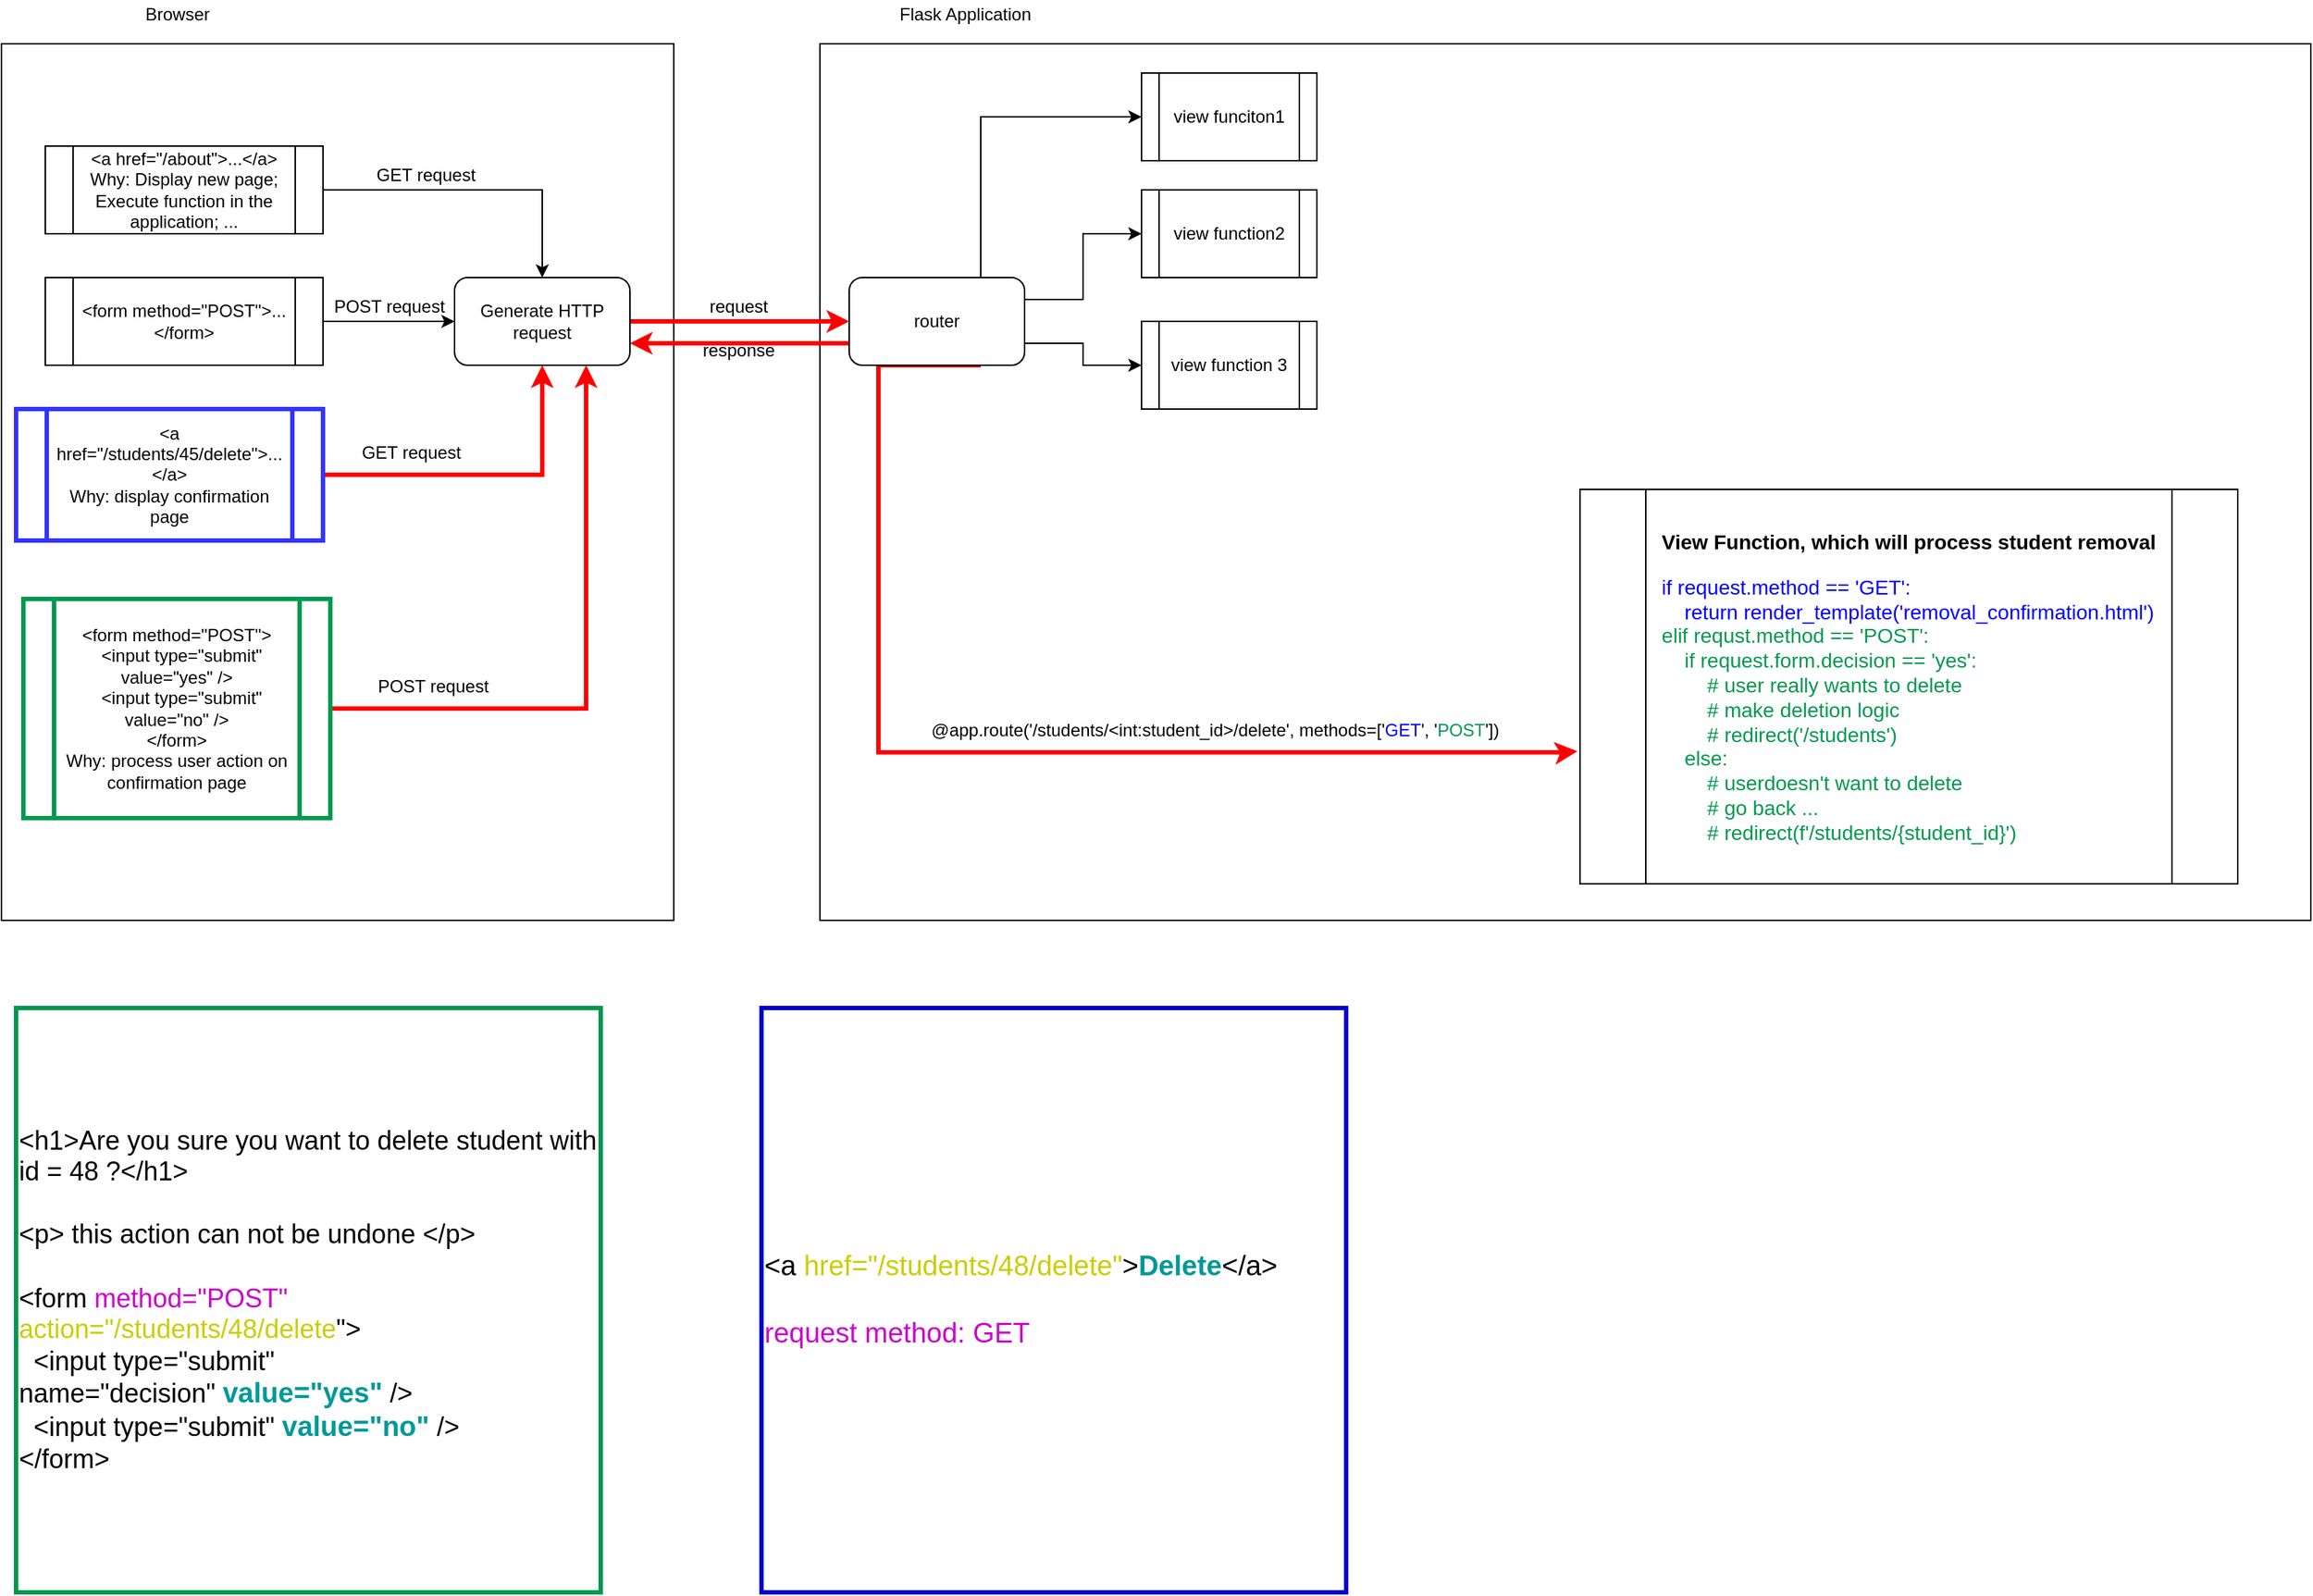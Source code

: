 <mxfile version="12.9.11" type="device"><diagram id="TH5UKGbnKLAg1pAKO-ru" name="Page-1"><mxGraphModel dx="3030" dy="1038" grid="1" gridSize="10" guides="1" tooltips="1" connect="1" arrows="1" fold="1" page="1" pageScale="1" pageWidth="827" pageHeight="1169" math="0" shadow="0"><root><mxCell id="0"/><mxCell id="1" parent="0"/><mxCell id="DN4cxAJi9H36DUjyTNgO-1" value="" style="rounded=0;whiteSpace=wrap;html=1;" vertex="1" parent="1"><mxGeometry x="370" y="170" width="1020" height="600" as="geometry"/></mxCell><mxCell id="DN4cxAJi9H36DUjyTNgO-2" value="" style="rounded=0;whiteSpace=wrap;html=1;" vertex="1" parent="1"><mxGeometry x="-190" y="170" width="460" height="600" as="geometry"/></mxCell><mxCell id="DN4cxAJi9H36DUjyTNgO-3" value="Browser" style="text;html=1;align=center;verticalAlign=middle;resizable=0;points=[];autosize=1;" vertex="1" parent="1"><mxGeometry x="-100" y="140" width="60" height="20" as="geometry"/></mxCell><mxCell id="DN4cxAJi9H36DUjyTNgO-4" value="Flask Application&lt;br&gt;" style="text;html=1;align=center;verticalAlign=middle;resizable=0;points=[];autosize=1;" vertex="1" parent="1"><mxGeometry x="414" y="140" width="110" height="20" as="geometry"/></mxCell><mxCell id="DN4cxAJi9H36DUjyTNgO-13" style="edgeStyle=orthogonalEdgeStyle;rounded=0;orthogonalLoop=1;jettySize=auto;html=1;exitX=0.75;exitY=0;exitDx=0;exitDy=0;entryX=0;entryY=0.5;entryDx=0;entryDy=0;" edge="1" parent="1" source="DN4cxAJi9H36DUjyTNgO-5" target="DN4cxAJi9H36DUjyTNgO-6"><mxGeometry relative="1" as="geometry"/></mxCell><mxCell id="DN4cxAJi9H36DUjyTNgO-14" style="edgeStyle=orthogonalEdgeStyle;rounded=0;orthogonalLoop=1;jettySize=auto;html=1;exitX=1;exitY=0.25;exitDx=0;exitDy=0;entryX=0;entryY=0.5;entryDx=0;entryDy=0;" edge="1" parent="1" source="DN4cxAJi9H36DUjyTNgO-5" target="DN4cxAJi9H36DUjyTNgO-7"><mxGeometry relative="1" as="geometry"/></mxCell><mxCell id="DN4cxAJi9H36DUjyTNgO-15" style="edgeStyle=orthogonalEdgeStyle;rounded=0;orthogonalLoop=1;jettySize=auto;html=1;exitX=1;exitY=0.75;exitDx=0;exitDy=0;" edge="1" parent="1" source="DN4cxAJi9H36DUjyTNgO-5" target="DN4cxAJi9H36DUjyTNgO-8"><mxGeometry relative="1" as="geometry"/></mxCell><mxCell id="DN4cxAJi9H36DUjyTNgO-16" style="edgeStyle=orthogonalEdgeStyle;rounded=0;orthogonalLoop=1;jettySize=auto;html=1;exitX=0.75;exitY=1;exitDx=0;exitDy=0;entryX=-0.004;entryY=0.664;entryDx=0;entryDy=0;entryPerimeter=0;strokeColor=#FF0000;strokeWidth=3;" edge="1" parent="1" source="DN4cxAJi9H36DUjyTNgO-5" target="DN4cxAJi9H36DUjyTNgO-9"><mxGeometry relative="1" as="geometry"><Array as="points"><mxPoint x="410" y="390"/><mxPoint x="410" y="655"/><mxPoint x="880" y="655"/><mxPoint x="880" y="654"/></Array></mxGeometry></mxCell><mxCell id="DN4cxAJi9H36DUjyTNgO-41" style="edgeStyle=orthogonalEdgeStyle;rounded=0;orthogonalLoop=1;jettySize=auto;html=1;exitX=0;exitY=0.75;exitDx=0;exitDy=0;entryX=1;entryY=0.75;entryDx=0;entryDy=0;strokeColor=#FF0000;strokeWidth=3;" edge="1" parent="1" source="DN4cxAJi9H36DUjyTNgO-5" target="DN4cxAJi9H36DUjyTNgO-18"><mxGeometry relative="1" as="geometry"/></mxCell><mxCell id="DN4cxAJi9H36DUjyTNgO-5" value="router" style="rounded=1;whiteSpace=wrap;html=1;" vertex="1" parent="1"><mxGeometry x="390" y="330" width="120" height="60" as="geometry"/></mxCell><mxCell id="DN4cxAJi9H36DUjyTNgO-6" value="view funciton1" style="shape=process;whiteSpace=wrap;html=1;backgroundOutline=1;" vertex="1" parent="1"><mxGeometry x="590" y="190" width="120" height="60" as="geometry"/></mxCell><mxCell id="DN4cxAJi9H36DUjyTNgO-7" value="view function2" style="shape=process;whiteSpace=wrap;html=1;backgroundOutline=1;" vertex="1" parent="1"><mxGeometry x="590" y="270" width="120" height="60" as="geometry"/></mxCell><mxCell id="DN4cxAJi9H36DUjyTNgO-8" value="view function 3" style="shape=process;whiteSpace=wrap;html=1;backgroundOutline=1;" vertex="1" parent="1"><mxGeometry x="590" y="360" width="120" height="60" as="geometry"/></mxCell><mxCell id="DN4cxAJi9H36DUjyTNgO-9" value="&lt;b style=&quot;font-size: 14px&quot;&gt;View Function, which will process student removal&lt;br&gt;&lt;/b&gt;&lt;br&gt;&lt;div style=&quot;text-align: left ; font-size: 14px&quot;&gt;&lt;span&gt;&lt;font color=&quot;#0000ff&quot; style=&quot;font-size: 14px&quot;&gt;if request.method == 'GET':&lt;/font&gt;&lt;/span&gt;&lt;/div&gt;&lt;div style=&quot;text-align: left ; font-size: 14px&quot;&gt;&lt;span&gt;&lt;font color=&quot;#0000ff&quot; style=&quot;font-size: 14px&quot;&gt;&amp;nbsp; &amp;nbsp; return render_template('removal_confirmation.html')&lt;/font&gt;&lt;/span&gt;&lt;/div&gt;&lt;font style=&quot;font-size: 14px&quot; color=&quot;#00994d&quot;&gt;&lt;div style=&quot;text-align: left&quot;&gt;&lt;span&gt;elif requst.method == 'POST':&lt;/span&gt;&lt;/div&gt;&lt;div style=&quot;text-align: left&quot;&gt;&amp;nbsp; &amp;nbsp; if request.form.decision == 'yes':&lt;br&gt;&amp;nbsp; &amp;nbsp; &amp;nbsp; &amp;nbsp; # user really wants to delete&lt;br&gt;&amp;nbsp; &amp;nbsp; &amp;nbsp; &amp;nbsp; # make deletion logic&lt;/div&gt;&lt;div style=&quot;text-align: left&quot;&gt;&amp;nbsp; &amp;nbsp; &amp;nbsp; &amp;nbsp; # redirect('/students')&lt;/div&gt;&lt;div style=&quot;text-align: left&quot;&gt;&amp;nbsp; &amp;nbsp; else:&lt;br&gt;&amp;nbsp; &amp;nbsp; &amp;nbsp; &amp;nbsp; # userdoesn't want to delete&lt;/div&gt;&lt;div style=&quot;text-align: left&quot;&gt;&amp;nbsp; &amp;nbsp; &amp;nbsp; &amp;nbsp; # go back ...&lt;/div&gt;&lt;div style=&quot;text-align: left&quot;&gt;&amp;nbsp; &amp;nbsp; &amp;nbsp; &amp;nbsp; # redirect(f'/students/{student_id}')&lt;/div&gt;&lt;/font&gt;" style="shape=process;whiteSpace=wrap;html=1;backgroundOutline=1;" vertex="1" parent="1"><mxGeometry x="890" y="475" width="450" height="270" as="geometry"/></mxCell><mxCell id="DN4cxAJi9H36DUjyTNgO-19" style="edgeStyle=orthogonalEdgeStyle;rounded=0;orthogonalLoop=1;jettySize=auto;html=1;exitX=1;exitY=0.5;exitDx=0;exitDy=0;strokeWidth=3;strokeColor=#FF0000;" edge="1" parent="1" source="DN4cxAJi9H36DUjyTNgO-18" target="DN4cxAJi9H36DUjyTNgO-5"><mxGeometry relative="1" as="geometry"/></mxCell><mxCell id="DN4cxAJi9H36DUjyTNgO-18" value="Generate HTTP request" style="rounded=1;whiteSpace=wrap;html=1;" vertex="1" parent="1"><mxGeometry x="120" y="330" width="120" height="60" as="geometry"/></mxCell><mxCell id="DN4cxAJi9H36DUjyTNgO-23" style="edgeStyle=orthogonalEdgeStyle;rounded=0;orthogonalLoop=1;jettySize=auto;html=1;exitX=1;exitY=0.5;exitDx=0;exitDy=0;entryX=0.5;entryY=0;entryDx=0;entryDy=0;" edge="1" parent="1" source="DN4cxAJi9H36DUjyTNgO-21" target="DN4cxAJi9H36DUjyTNgO-18"><mxGeometry relative="1" as="geometry"/></mxCell><mxCell id="DN4cxAJi9H36DUjyTNgO-21" value="&amp;lt;a href=&quot;/about&quot;&amp;gt;...&amp;lt;/a&amp;gt;&lt;br&gt;Why: Display new page; Execute function in the application; ..." style="shape=process;whiteSpace=wrap;html=1;backgroundOutline=1;" vertex="1" parent="1"><mxGeometry x="-160" y="240" width="190" height="60" as="geometry"/></mxCell><mxCell id="DN4cxAJi9H36DUjyTNgO-24" style="edgeStyle=orthogonalEdgeStyle;rounded=0;orthogonalLoop=1;jettySize=auto;html=1;exitX=1;exitY=0.5;exitDx=0;exitDy=0;entryX=0;entryY=0.5;entryDx=0;entryDy=0;" edge="1" parent="1" source="DN4cxAJi9H36DUjyTNgO-22" target="DN4cxAJi9H36DUjyTNgO-18"><mxGeometry relative="1" as="geometry"/></mxCell><mxCell id="DN4cxAJi9H36DUjyTNgO-22" value="&amp;lt;form method=&quot;POST&quot;&amp;gt;...&amp;lt;/form&amp;gt;" style="shape=process;whiteSpace=wrap;html=1;backgroundOutline=1;" vertex="1" parent="1"><mxGeometry x="-160" y="330" width="190" height="60" as="geometry"/></mxCell><mxCell id="DN4cxAJi9H36DUjyTNgO-28" value="GET request" style="text;html=1;align=center;verticalAlign=middle;resizable=0;points=[];autosize=1;" vertex="1" parent="1"><mxGeometry x="60" y="250" width="80" height="20" as="geometry"/></mxCell><mxCell id="DN4cxAJi9H36DUjyTNgO-29" value="POST request" style="text;html=1;align=center;verticalAlign=middle;resizable=0;points=[];autosize=1;" vertex="1" parent="1"><mxGeometry x="30" y="340" width="90" height="20" as="geometry"/></mxCell><mxCell id="DN4cxAJi9H36DUjyTNgO-31" style="edgeStyle=orthogonalEdgeStyle;rounded=0;orthogonalLoop=1;jettySize=auto;html=1;exitX=1;exitY=0.5;exitDx=0;exitDy=0;strokeColor=#FF0000;strokeWidth=3;" edge="1" parent="1" source="DN4cxAJi9H36DUjyTNgO-30" target="DN4cxAJi9H36DUjyTNgO-18"><mxGeometry relative="1" as="geometry"/></mxCell><mxCell id="DN4cxAJi9H36DUjyTNgO-30" value="&amp;lt;a href=&quot;/students/45/delete&quot;&amp;gt;...&amp;lt;/a&amp;gt;&lt;br&gt;Why: display confirmation page" style="shape=process;whiteSpace=wrap;html=1;backgroundOutline=1;strokeColor=#3333FF;strokeWidth=3;" vertex="1" parent="1"><mxGeometry x="-180" y="420" width="210" height="90" as="geometry"/></mxCell><mxCell id="DN4cxAJi9H36DUjyTNgO-34" style="edgeStyle=orthogonalEdgeStyle;rounded=0;orthogonalLoop=1;jettySize=auto;html=1;exitX=1;exitY=0.5;exitDx=0;exitDy=0;entryX=0.75;entryY=1;entryDx=0;entryDy=0;strokeWidth=3;strokeColor=#FF0000;" edge="1" parent="1" source="DN4cxAJi9H36DUjyTNgO-32" target="DN4cxAJi9H36DUjyTNgO-18"><mxGeometry relative="1" as="geometry"/></mxCell><mxCell id="DN4cxAJi9H36DUjyTNgO-32" value="&lt;div&gt;&amp;lt;form method=&quot;POST&quot;&amp;gt;&lt;/div&gt;&lt;div&gt;&amp;nbsp; &amp;lt;input type=&quot;submit&quot; value=&quot;yes&quot; /&amp;gt;&lt;/div&gt;&lt;div&gt;&amp;nbsp; &amp;lt;input type=&quot;submit&quot; value=&quot;no&quot; /&amp;gt;&lt;/div&gt;&lt;div&gt;&amp;lt;/form&amp;gt;&lt;/div&gt;&lt;div&gt;Why: process user action on confirmation page&lt;/div&gt;" style="shape=process;whiteSpace=wrap;html=1;backgroundOutline=1;strokeColor=#00994D;strokeWidth=3;" vertex="1" parent="1"><mxGeometry x="-175" y="550" width="210" height="150" as="geometry"/></mxCell><mxCell id="DN4cxAJi9H36DUjyTNgO-33" value="GET request" style="text;html=1;align=center;verticalAlign=middle;resizable=0;points=[];autosize=1;" vertex="1" parent="1"><mxGeometry x="50" y="440" width="80" height="20" as="geometry"/></mxCell><mxCell id="DN4cxAJi9H36DUjyTNgO-35" value="POST request" style="text;html=1;align=center;verticalAlign=middle;resizable=0;points=[];autosize=1;" vertex="1" parent="1"><mxGeometry x="60" y="600" width="90" height="20" as="geometry"/></mxCell><mxCell id="DN4cxAJi9H36DUjyTNgO-37" value="@app.route('/students/&amp;lt;int:student_id&amp;gt;/delete', methods=['&lt;font color=&quot;#0000ff&quot;&gt;GET&lt;/font&gt;', '&lt;font color=&quot;#00994d&quot;&gt;POST&lt;/font&gt;'])" style="text;html=1;align=center;verticalAlign=middle;resizable=0;points=[];autosize=1;" vertex="1" parent="1"><mxGeometry x="440" y="630" width="400" height="20" as="geometry"/></mxCell><mxCell id="DN4cxAJi9H36DUjyTNgO-42" value="request" style="text;html=1;align=center;verticalAlign=middle;resizable=0;points=[];autosize=1;" vertex="1" parent="1"><mxGeometry x="284" y="340" width="60" height="20" as="geometry"/></mxCell><mxCell id="DN4cxAJi9H36DUjyTNgO-43" value="response" style="text;html=1;align=center;verticalAlign=middle;resizable=0;points=[];autosize=1;" vertex="1" parent="1"><mxGeometry x="284" y="370" width="60" height="20" as="geometry"/></mxCell><mxCell id="DN4cxAJi9H36DUjyTNgO-44" value="&lt;div style=&quot;font-size: 18px&quot;&gt;&lt;font style=&quot;font-size: 18px&quot;&gt;&amp;lt;h1&amp;gt;Are you sure you want to delete student with id = 48 ?&amp;lt;/h1&amp;gt;&lt;/font&gt;&lt;/div&gt;&lt;div style=&quot;font-size: 18px&quot;&gt;&lt;font style=&quot;font-size: 18px&quot;&gt;&lt;br&gt;&lt;/font&gt;&lt;/div&gt;&lt;div style=&quot;font-size: 18px&quot;&gt;&lt;font style=&quot;font-size: 18px&quot;&gt;&amp;lt;p&amp;gt; this action can not be undone &amp;lt;/p&amp;gt;&lt;/font&gt;&lt;/div&gt;&lt;div style=&quot;font-size: 18px&quot;&gt;&lt;font style=&quot;font-size: 18px&quot;&gt;&lt;br&gt;&lt;/font&gt;&lt;/div&gt;&lt;div style=&quot;font-size: 18px&quot;&gt;&lt;font style=&quot;font-size: 18px&quot;&gt;&amp;lt;form &lt;font color=&quot;#cc00cc&quot;&gt;method=&quot;POST&quot;&lt;/font&gt; &lt;font color=&quot;#cccc00&quot;&gt;action=&quot;/students/48/delete&lt;/font&gt;&quot;&amp;gt;&lt;/font&gt;&lt;/div&gt;&lt;div&gt;&lt;font&gt;&lt;span style=&quot;font-size: 18px&quot;&gt;&amp;nbsp; &amp;lt;input type=&quot;submit&quot; name=&quot;decision&quot;&amp;nbsp;&lt;/span&gt;&lt;font color=&quot;#009999&quot; style=&quot;font-size: 19px&quot;&gt;&lt;b&gt;value=&quot;yes&quot;&lt;/b&gt;&lt;/font&gt;&lt;span style=&quot;font-size: 18px&quot;&gt;&amp;nbsp;/&amp;gt;&lt;/span&gt;&lt;/font&gt;&lt;/div&gt;&lt;div&gt;&lt;font&gt;&lt;span style=&quot;font-size: 18px&quot;&gt;&amp;nbsp; &amp;lt;input type=&quot;submit&quot; &lt;/span&gt;&lt;font color=&quot;#009999&quot; style=&quot;font-size: 19px&quot;&gt;&lt;b&gt;value=&quot;no&quot;&lt;/b&gt;&lt;/font&gt;&lt;span style=&quot;font-size: 18px&quot;&gt; /&amp;gt;&lt;/span&gt;&lt;/font&gt;&lt;/div&gt;&lt;div style=&quot;font-size: 18px&quot;&gt;&lt;font style=&quot;font-size: 18px&quot;&gt;&amp;lt;/form&amp;gt;&lt;/font&gt;&lt;/div&gt;" style="whiteSpace=wrap;html=1;aspect=fixed;strokeColor=#00994D;strokeWidth=3;align=left;" vertex="1" parent="1"><mxGeometry x="-180" y="830" width="400" height="400" as="geometry"/></mxCell><mxCell id="DN4cxAJi9H36DUjyTNgO-45" value="&lt;div style=&quot;font-size: 19px&quot;&gt;&lt;font style=&quot;font-size: 19px&quot;&gt;&amp;lt;a &lt;font color=&quot;#cccc00&quot; style=&quot;font-size: 19px&quot;&gt;href=&quot;/students/48/delete&quot;&lt;/font&gt;&amp;gt;&lt;font color=&quot;#009999&quot; style=&quot;font-size: 19px&quot;&gt;&lt;b&gt;Delete&lt;/b&gt;&lt;/font&gt;&amp;lt;/a&amp;gt;&lt;br&gt;&lt;/font&gt;&lt;/div&gt;&lt;div style=&quot;font-size: 19px&quot;&gt;&lt;font style=&quot;font-size: 19px&quot;&gt;&lt;br&gt;&lt;/font&gt;&lt;/div&gt;&lt;div style=&quot;font-size: 19px&quot;&gt;&lt;font color=&quot;#cc00cc&quot; style=&quot;font-size: 19px&quot;&gt;request method: GET&lt;/font&gt;&lt;/div&gt;" style="whiteSpace=wrap;html=1;aspect=fixed;strokeColor=#0000CC;strokeWidth=3;align=left;" vertex="1" parent="1"><mxGeometry x="330" y="830" width="400" height="400" as="geometry"/></mxCell></root></mxGraphModel></diagram></mxfile>